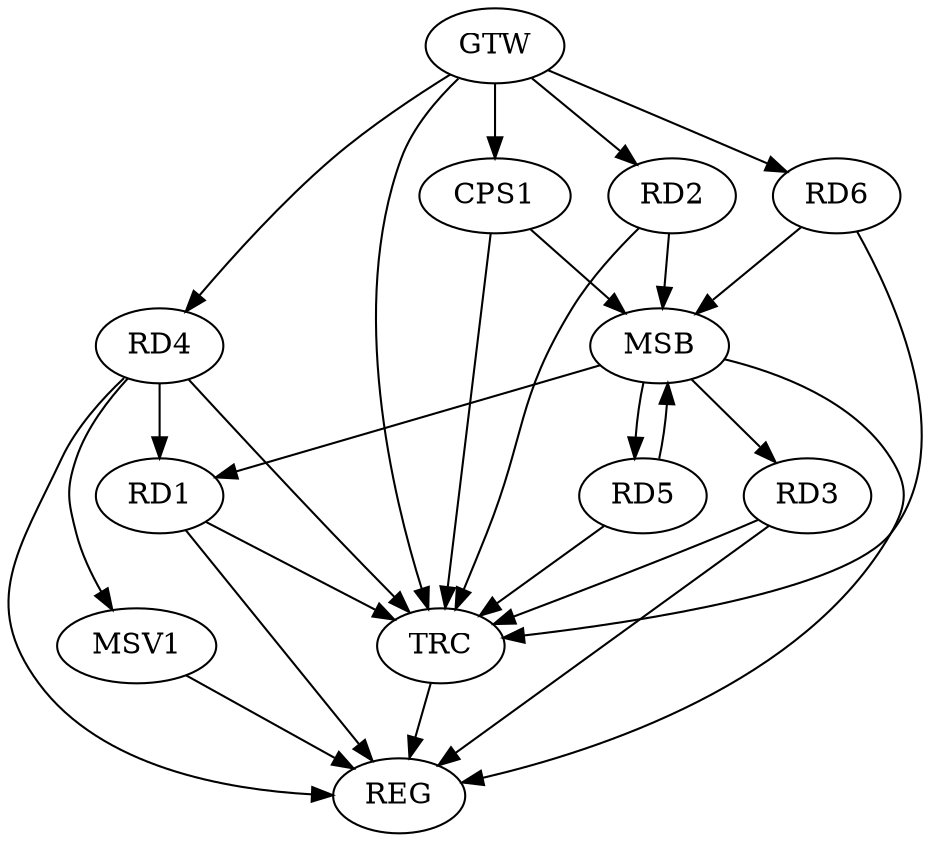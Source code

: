 strict digraph G {
  RD1 [ label="RD1" ];
  RD2 [ label="RD2" ];
  RD3 [ label="RD3" ];
  RD4 [ label="RD4" ];
  RD5 [ label="RD5" ];
  RD6 [ label="RD6" ];
  CPS1 [ label="CPS1" ];
  GTW [ label="GTW" ];
  REG [ label="REG" ];
  MSB [ label="MSB" ];
  TRC [ label="TRC" ];
  MSV1 [ label="MSV1" ];
  RD4 -> RD1;
  GTW -> RD2;
  GTW -> RD4;
  GTW -> RD6;
  GTW -> CPS1;
  RD1 -> REG;
  RD3 -> REG;
  RD4 -> REG;
  RD2 -> MSB;
  MSB -> RD3;
  MSB -> REG;
  RD5 -> MSB;
  RD6 -> MSB;
  CPS1 -> MSB;
  MSB -> RD1;
  MSB -> RD5;
  RD1 -> TRC;
  RD2 -> TRC;
  RD3 -> TRC;
  RD4 -> TRC;
  RD5 -> TRC;
  RD6 -> TRC;
  CPS1 -> TRC;
  GTW -> TRC;
  TRC -> REG;
  RD4 -> MSV1;
  MSV1 -> REG;
}

